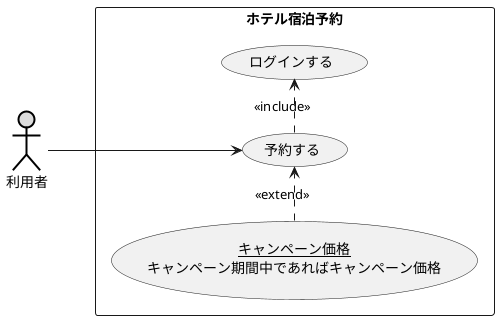 @startuml ユースケース図
left to right direction
actor 利用者 #DDDDDD;line:black;line.bold;
rectangle ホテル宿泊予約{
    usecase 予約する
    usecase ログインする
    usecase (<u>キャンペーン価格</u>\nキャンペーン期間中であればキャンペーン価格) as input
}
予約する.>ログインする :<<include>>
input .> (予約する) : <<extend>>
利用者-->予約する
@enduml